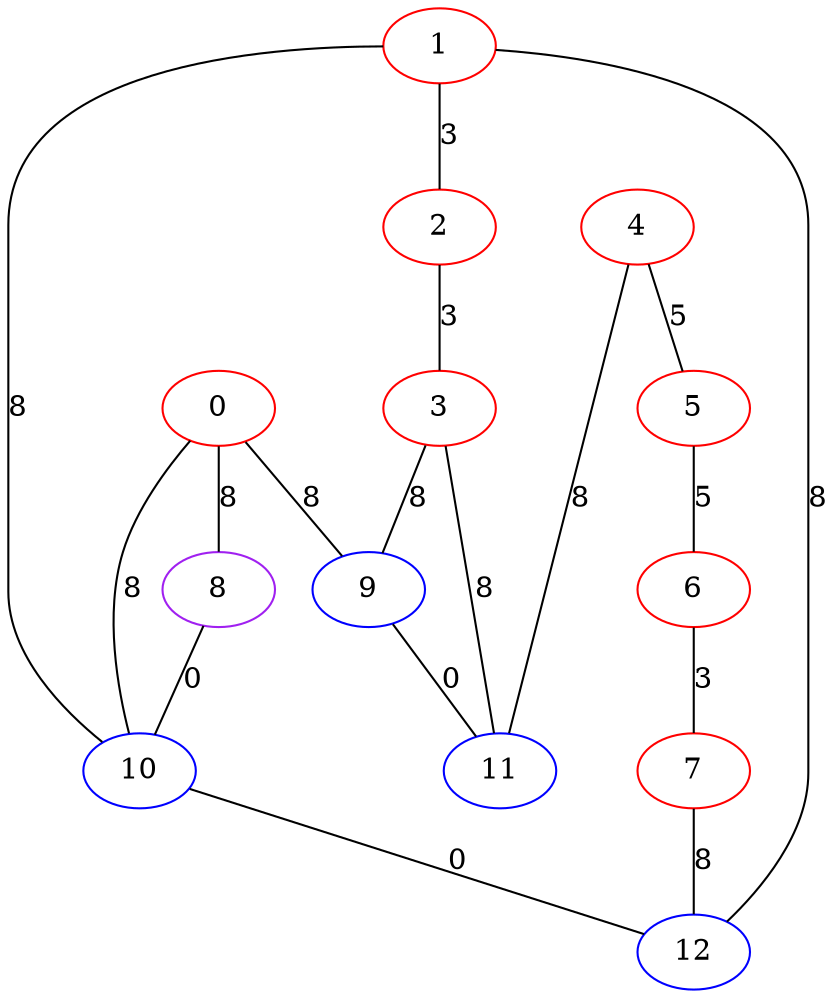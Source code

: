graph "" {
0 [color=red, weight=1];
1 [color=red, weight=1];
2 [color=red, weight=1];
3 [color=red, weight=1];
4 [color=red, weight=1];
5 [color=red, weight=1];
6 [color=red, weight=1];
7 [color=red, weight=1];
8 [color=purple, weight=4];
9 [color=blue, weight=3];
10 [color=blue, weight=3];
11 [color=blue, weight=3];
12 [color=blue, weight=3];
0 -- 8  [key=0, label=8];
0 -- 9  [key=0, label=8];
0 -- 10  [key=0, label=8];
1 -- 2  [key=0, label=3];
1 -- 12  [key=0, label=8];
1 -- 10  [key=0, label=8];
2 -- 3  [key=0, label=3];
3 -- 9  [key=0, label=8];
3 -- 11  [key=0, label=8];
4 -- 11  [key=0, label=8];
4 -- 5  [key=0, label=5];
5 -- 6  [key=0, label=5];
6 -- 7  [key=0, label=3];
7 -- 12  [key=0, label=8];
8 -- 10  [key=0, label=0];
9 -- 11  [key=0, label=0];
10 -- 12  [key=0, label=0];
}
